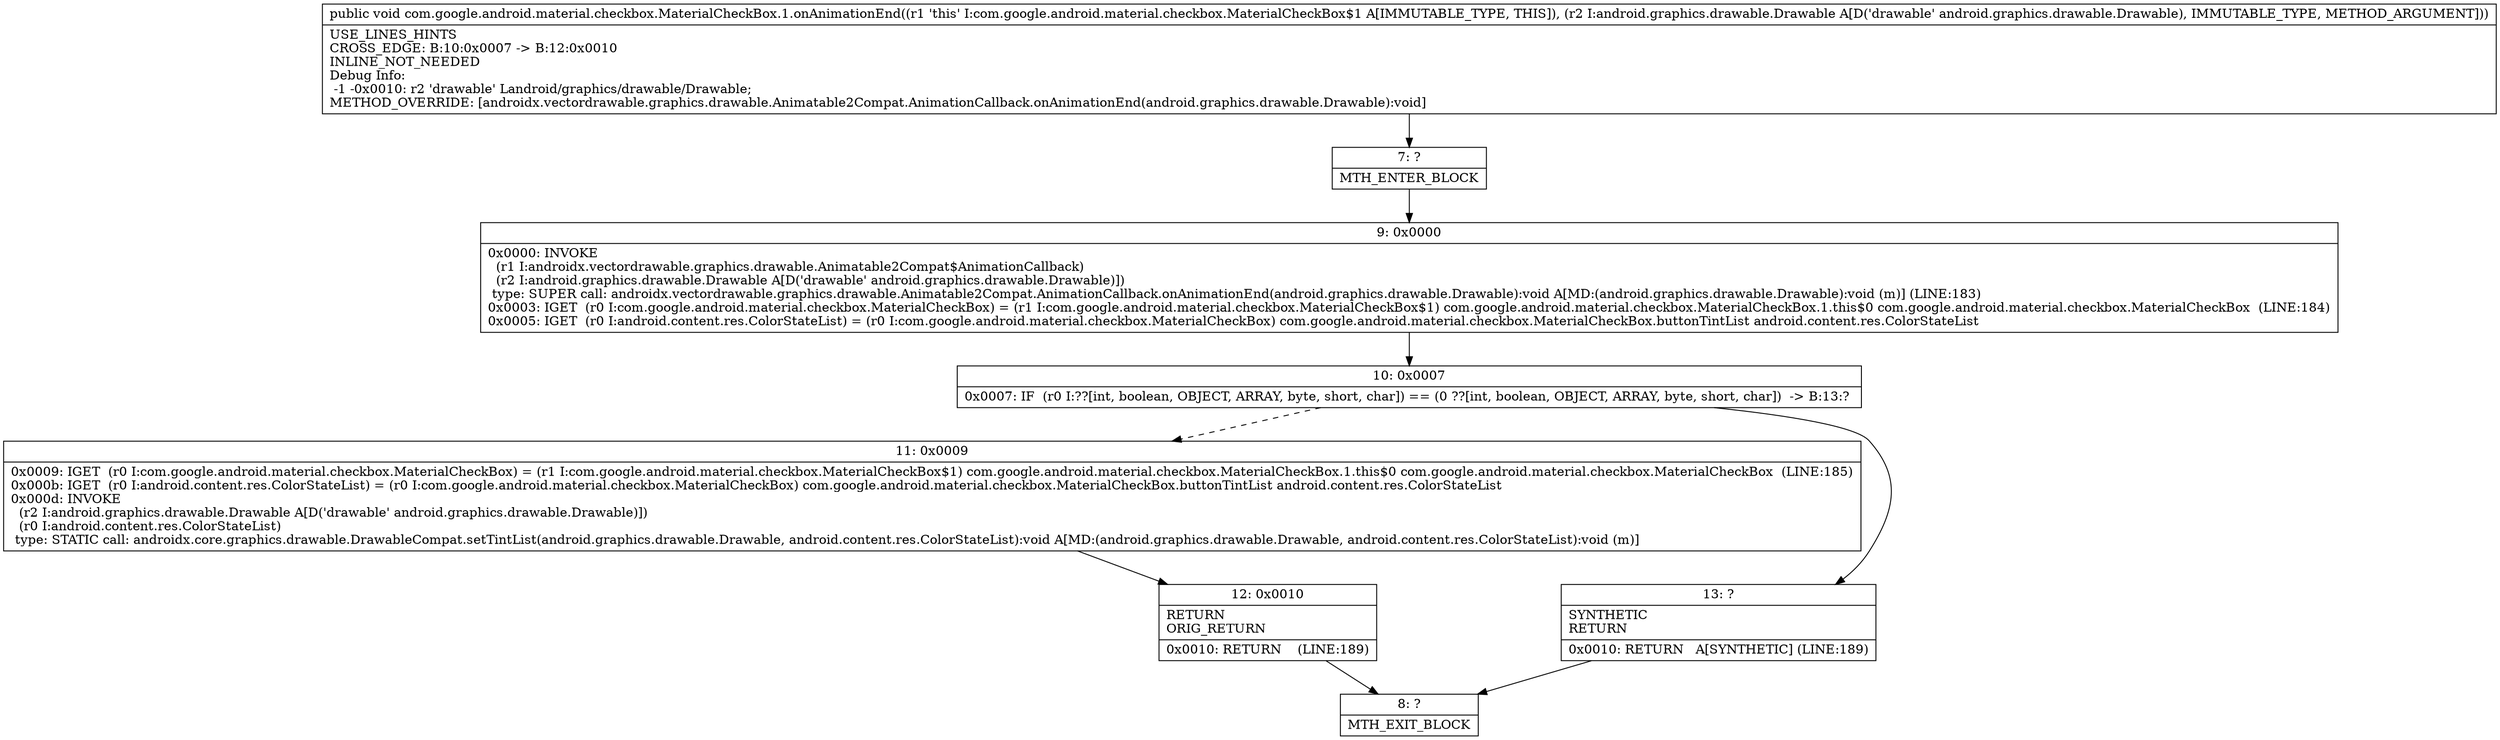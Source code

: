 digraph "CFG forcom.google.android.material.checkbox.MaterialCheckBox.1.onAnimationEnd(Landroid\/graphics\/drawable\/Drawable;)V" {
Node_7 [shape=record,label="{7\:\ ?|MTH_ENTER_BLOCK\l}"];
Node_9 [shape=record,label="{9\:\ 0x0000|0x0000: INVOKE  \l  (r1 I:androidx.vectordrawable.graphics.drawable.Animatable2Compat$AnimationCallback)\l  (r2 I:android.graphics.drawable.Drawable A[D('drawable' android.graphics.drawable.Drawable)])\l type: SUPER call: androidx.vectordrawable.graphics.drawable.Animatable2Compat.AnimationCallback.onAnimationEnd(android.graphics.drawable.Drawable):void A[MD:(android.graphics.drawable.Drawable):void (m)] (LINE:183)\l0x0003: IGET  (r0 I:com.google.android.material.checkbox.MaterialCheckBox) = (r1 I:com.google.android.material.checkbox.MaterialCheckBox$1) com.google.android.material.checkbox.MaterialCheckBox.1.this$0 com.google.android.material.checkbox.MaterialCheckBox  (LINE:184)\l0x0005: IGET  (r0 I:android.content.res.ColorStateList) = (r0 I:com.google.android.material.checkbox.MaterialCheckBox) com.google.android.material.checkbox.MaterialCheckBox.buttonTintList android.content.res.ColorStateList \l}"];
Node_10 [shape=record,label="{10\:\ 0x0007|0x0007: IF  (r0 I:??[int, boolean, OBJECT, ARRAY, byte, short, char]) == (0 ??[int, boolean, OBJECT, ARRAY, byte, short, char])  \-\> B:13:? \l}"];
Node_11 [shape=record,label="{11\:\ 0x0009|0x0009: IGET  (r0 I:com.google.android.material.checkbox.MaterialCheckBox) = (r1 I:com.google.android.material.checkbox.MaterialCheckBox$1) com.google.android.material.checkbox.MaterialCheckBox.1.this$0 com.google.android.material.checkbox.MaterialCheckBox  (LINE:185)\l0x000b: IGET  (r0 I:android.content.res.ColorStateList) = (r0 I:com.google.android.material.checkbox.MaterialCheckBox) com.google.android.material.checkbox.MaterialCheckBox.buttonTintList android.content.res.ColorStateList \l0x000d: INVOKE  \l  (r2 I:android.graphics.drawable.Drawable A[D('drawable' android.graphics.drawable.Drawable)])\l  (r0 I:android.content.res.ColorStateList)\l type: STATIC call: androidx.core.graphics.drawable.DrawableCompat.setTintList(android.graphics.drawable.Drawable, android.content.res.ColorStateList):void A[MD:(android.graphics.drawable.Drawable, android.content.res.ColorStateList):void (m)]\l}"];
Node_12 [shape=record,label="{12\:\ 0x0010|RETURN\lORIG_RETURN\l|0x0010: RETURN    (LINE:189)\l}"];
Node_8 [shape=record,label="{8\:\ ?|MTH_EXIT_BLOCK\l}"];
Node_13 [shape=record,label="{13\:\ ?|SYNTHETIC\lRETURN\l|0x0010: RETURN   A[SYNTHETIC] (LINE:189)\l}"];
MethodNode[shape=record,label="{public void com.google.android.material.checkbox.MaterialCheckBox.1.onAnimationEnd((r1 'this' I:com.google.android.material.checkbox.MaterialCheckBox$1 A[IMMUTABLE_TYPE, THIS]), (r2 I:android.graphics.drawable.Drawable A[D('drawable' android.graphics.drawable.Drawable), IMMUTABLE_TYPE, METHOD_ARGUMENT]))  | USE_LINES_HINTS\lCROSS_EDGE: B:10:0x0007 \-\> B:12:0x0010\lINLINE_NOT_NEEDED\lDebug Info:\l  \-1 \-0x0010: r2 'drawable' Landroid\/graphics\/drawable\/Drawable;\lMETHOD_OVERRIDE: [androidx.vectordrawable.graphics.drawable.Animatable2Compat.AnimationCallback.onAnimationEnd(android.graphics.drawable.Drawable):void]\l}"];
MethodNode -> Node_7;Node_7 -> Node_9;
Node_9 -> Node_10;
Node_10 -> Node_11[style=dashed];
Node_10 -> Node_13;
Node_11 -> Node_12;
Node_12 -> Node_8;
Node_13 -> Node_8;
}

